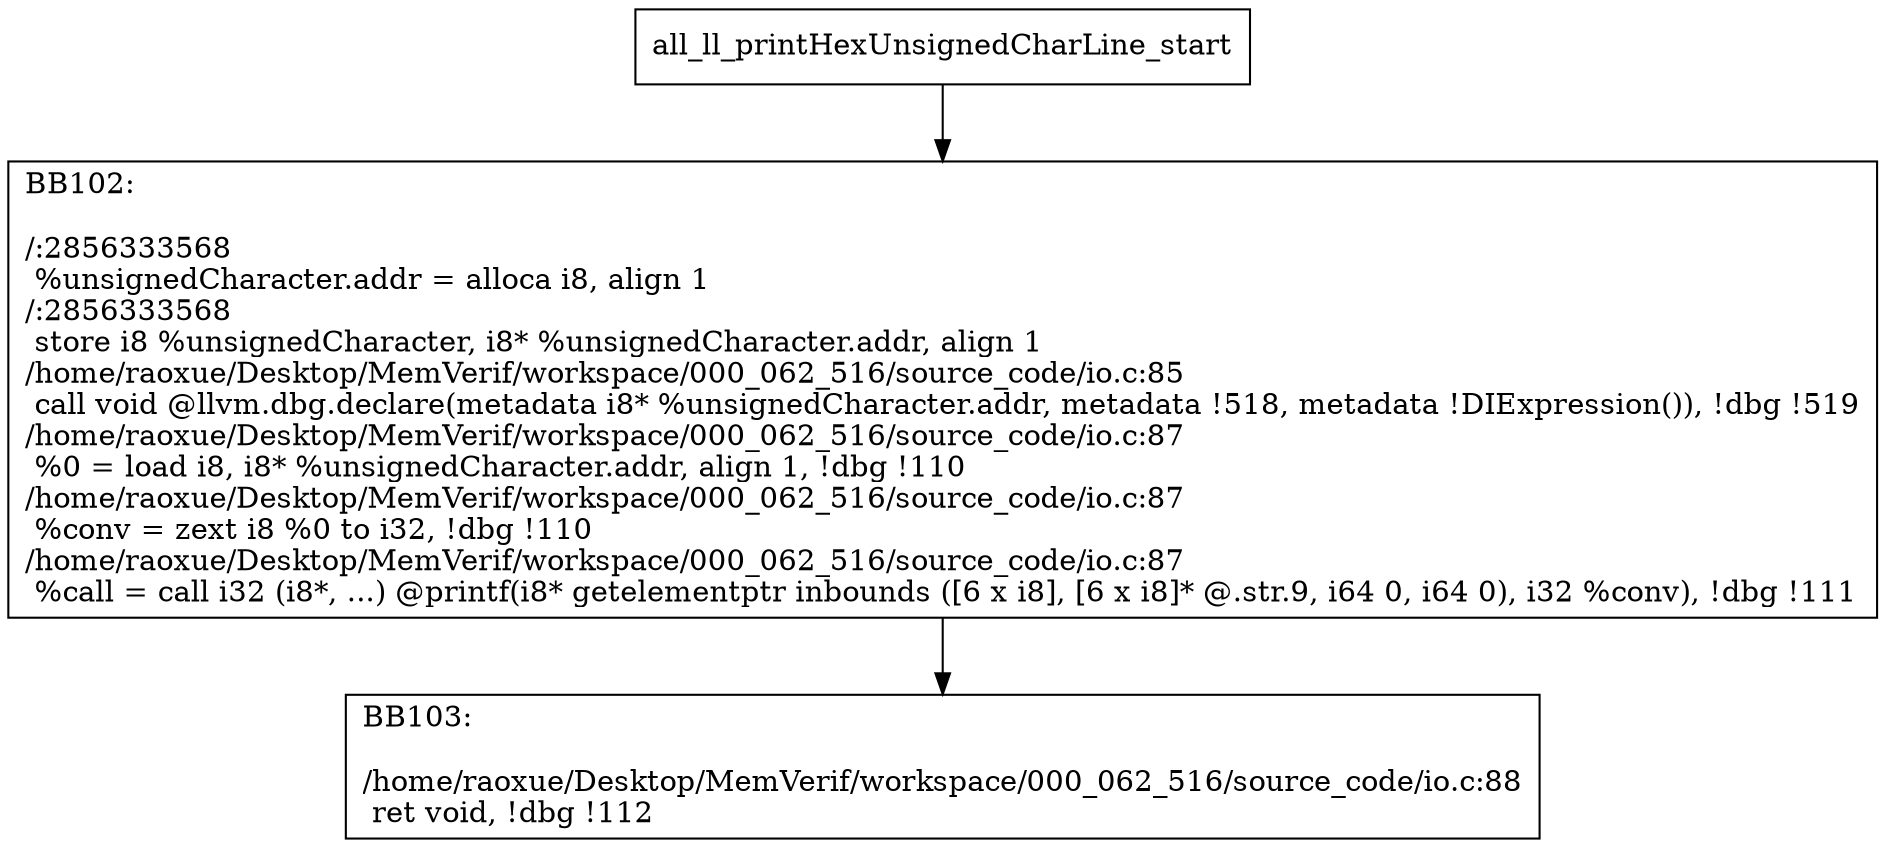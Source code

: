 digraph "CFG for'all_ll_printHexUnsignedCharLine' function" {
	BBall_ll_printHexUnsignedCharLine_start[shape=record,label="{all_ll_printHexUnsignedCharLine_start}"];
	BBall_ll_printHexUnsignedCharLine_start-> all_ll_printHexUnsignedCharLineBB102;
	all_ll_printHexUnsignedCharLineBB102 [shape=record, label="{BB102:\l\l/:2856333568\l
  %unsignedCharacter.addr = alloca i8, align 1\l
/:2856333568\l
  store i8 %unsignedCharacter, i8* %unsignedCharacter.addr, align 1\l
/home/raoxue/Desktop/MemVerif/workspace/000_062_516/source_code/io.c:85\l
  call void @llvm.dbg.declare(metadata i8* %unsignedCharacter.addr, metadata !518, metadata !DIExpression()), !dbg !519\l
/home/raoxue/Desktop/MemVerif/workspace/000_062_516/source_code/io.c:87\l
  %0 = load i8, i8* %unsignedCharacter.addr, align 1, !dbg !110\l
/home/raoxue/Desktop/MemVerif/workspace/000_062_516/source_code/io.c:87\l
  %conv = zext i8 %0 to i32, !dbg !110\l
/home/raoxue/Desktop/MemVerif/workspace/000_062_516/source_code/io.c:87\l
  %call = call i32 (i8*, ...) @printf(i8* getelementptr inbounds ([6 x i8], [6 x i8]* @.str.9, i64 0, i64 0), i32 %conv), !dbg !111\l
}"];
	all_ll_printHexUnsignedCharLineBB102-> all_ll_printHexUnsignedCharLineBB103;
	all_ll_printHexUnsignedCharLineBB103 [shape=record, label="{BB103:\l\l/home/raoxue/Desktop/MemVerif/workspace/000_062_516/source_code/io.c:88\l
  ret void, !dbg !112\l
}"];
}

